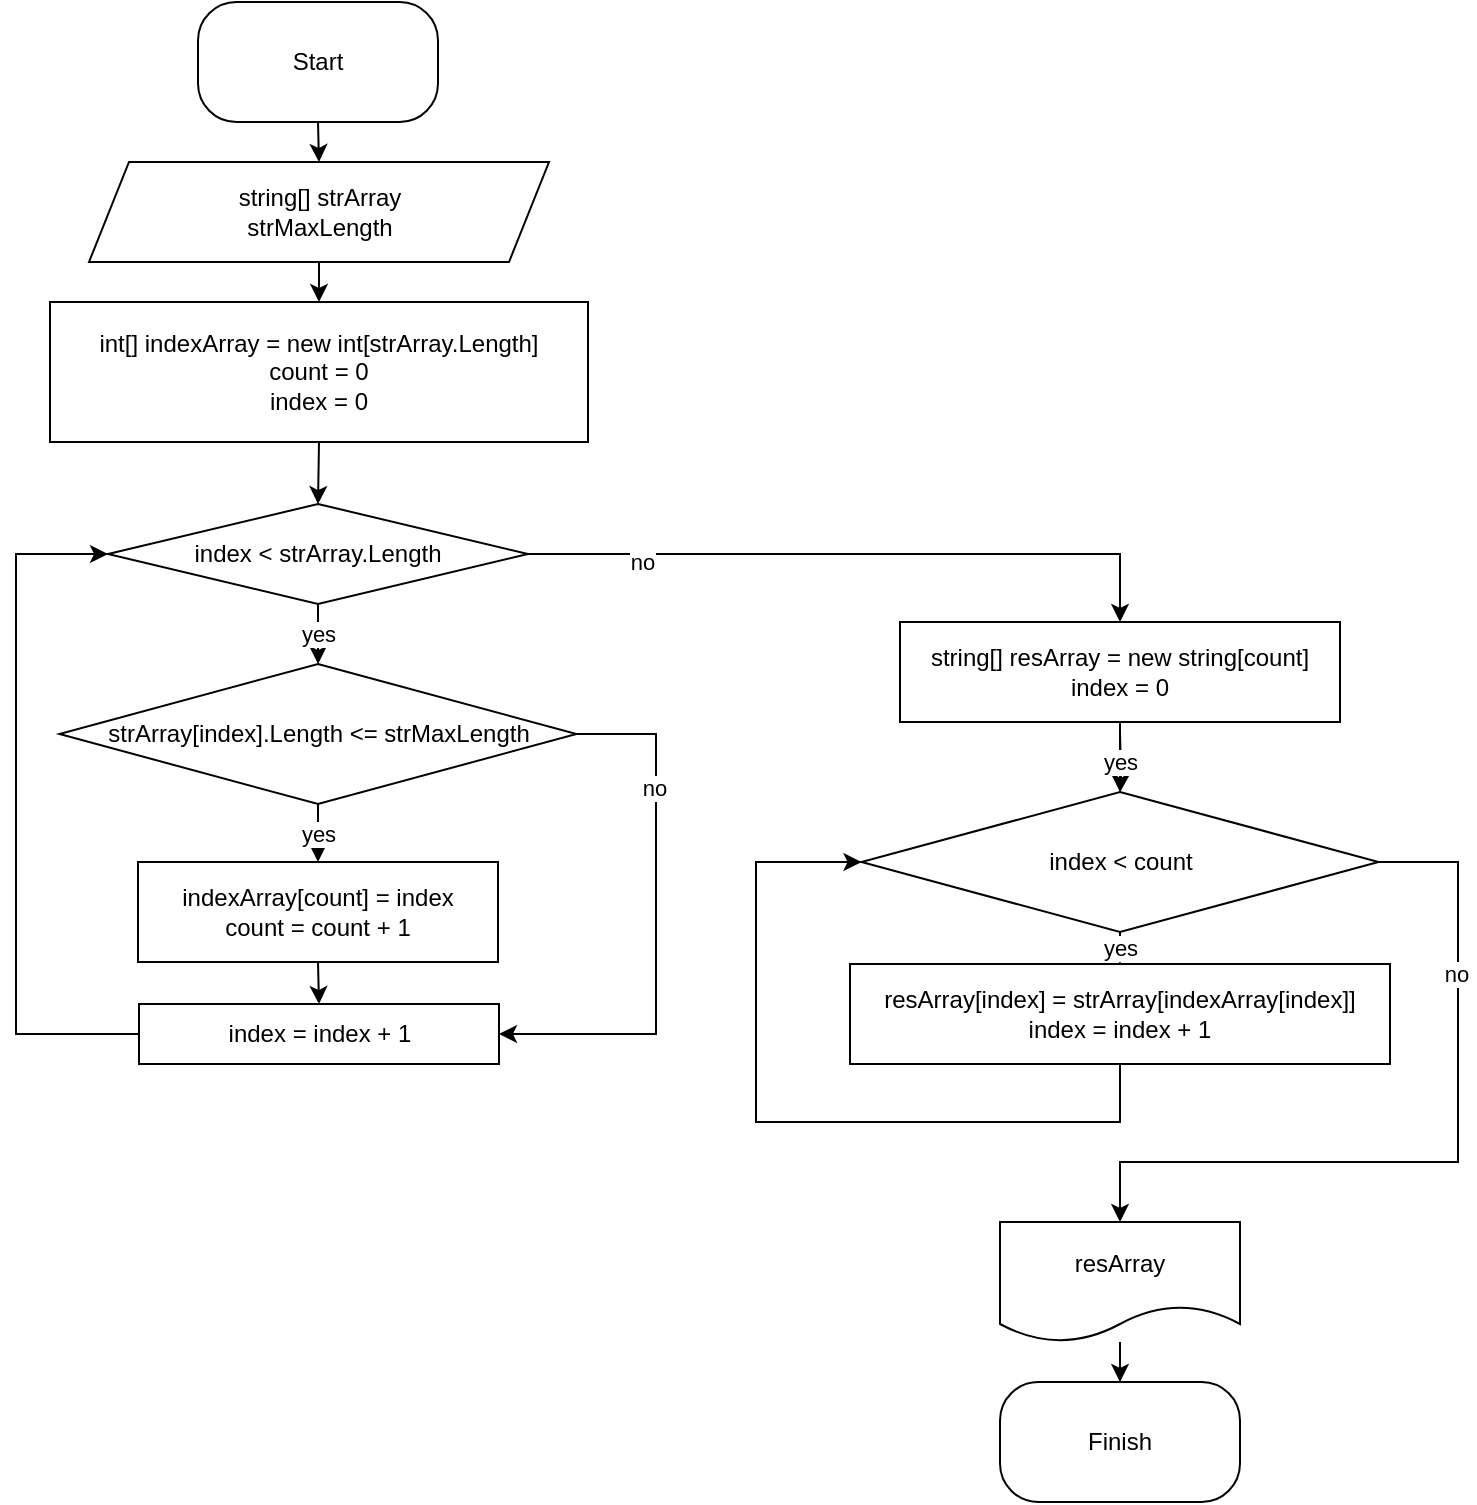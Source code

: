 <mxfile version="21.0.8" type="google"><diagram name="Page-1" id="AZduETdy5uTq8wtNKW7s"><mxGraphModel grid="1" page="1" gridSize="10" guides="1" tooltips="1" connect="1" arrows="1" fold="1" pageScale="1" pageWidth="850" pageHeight="1100" math="0" shadow="0"><root><mxCell id="0"/><mxCell id="1" parent="0"/><mxCell id="RNezte2mO997BJoEn0oc-1" style="edgeStyle=orthogonalEdgeStyle;rounded=0;orthogonalLoop=1;jettySize=auto;html=1;exitX=0.5;exitY=1;exitDx=0;exitDy=0;entryX=0.5;entryY=0;entryDx=0;entryDy=0;" edge="1" parent="1" source="RNezte2mO997BJoEn0oc-2" target="RNezte2mO997BJoEn0oc-11"><mxGeometry relative="1" as="geometry"/></mxCell><mxCell id="RNezte2mO997BJoEn0oc-2" value="Start" style="rounded=1;whiteSpace=wrap;html=1;arcSize=32;" vertex="1" parent="1"><mxGeometry x="171" y="30" width="120" height="60" as="geometry"/></mxCell><mxCell id="RNezte2mO997BJoEn0oc-3" style="edgeStyle=orthogonalEdgeStyle;rounded=0;orthogonalLoop=1;jettySize=auto;html=1;exitX=1;exitY=0.5;exitDx=0;exitDy=0;entryX=0.5;entryY=0;entryDx=0;entryDy=0;" edge="1" parent="1" source="RNezte2mO997BJoEn0oc-13" target="RNezte2mO997BJoEn0oc-21"><mxGeometry relative="1" as="geometry"><mxPoint x="570" y="340" as="targetPoint"/><mxPoint x="280" y="506" as="sourcePoint"/></mxGeometry></mxCell><mxCell id="RNezte2mO997BJoEn0oc-4" value="no" style="edgeLabel;html=1;align=center;verticalAlign=middle;resizable=0;points=[];" connectable="0" vertex="1" parent="RNezte2mO997BJoEn0oc-3"><mxGeometry x="-0.659" y="-4" relative="1" as="geometry"><mxPoint as="offset"/></mxGeometry></mxCell><mxCell id="RNezte2mO997BJoEn0oc-5" style="edgeStyle=orthogonalEdgeStyle;rounded=0;orthogonalLoop=1;jettySize=auto;html=1;entryX=0.5;entryY=0;entryDx=0;entryDy=0;" edge="1" parent="1" source="RNezte2mO997BJoEn0oc-6" target="RNezte2mO997BJoEn0oc-7"><mxGeometry relative="1" as="geometry"/></mxCell><mxCell id="RNezte2mO997BJoEn0oc-6" value="resArray" style="shape=document;whiteSpace=wrap;html=1;boundedLbl=1;" vertex="1" parent="1"><mxGeometry x="572" y="640" width="120" height="60" as="geometry"/></mxCell><mxCell id="RNezte2mO997BJoEn0oc-7" value="Finish" style="rounded=1;whiteSpace=wrap;html=1;arcSize=32;" vertex="1" parent="1"><mxGeometry x="572" y="720" width="120" height="60" as="geometry"/></mxCell><mxCell id="RNezte2mO997BJoEn0oc-8" style="edgeStyle=orthogonalEdgeStyle;rounded=0;orthogonalLoop=1;jettySize=auto;html=1;exitX=0.5;exitY=1;exitDx=0;exitDy=0;entryX=0.5;entryY=0;entryDx=0;entryDy=0;" edge="1" parent="1" source="RNezte2mO997BJoEn0oc-9" target="RNezte2mO997BJoEn0oc-13"><mxGeometry relative="1" as="geometry"><mxPoint x="231" y="261" as="sourcePoint"/></mxGeometry></mxCell><mxCell id="RNezte2mO997BJoEn0oc-9" value="int[] indexArray = new int[strArray.Length]&lt;br&gt;count = 0&lt;br&gt;index = 0" style="rounded=0;whiteSpace=wrap;html=1;" vertex="1" parent="1"><mxGeometry x="97" y="180" width="269" height="70" as="geometry"/></mxCell><mxCell id="RNezte2mO997BJoEn0oc-10" style="edgeStyle=orthogonalEdgeStyle;rounded=0;orthogonalLoop=1;jettySize=auto;html=1;exitX=0.5;exitY=1;exitDx=0;exitDy=0;entryX=0.5;entryY=0;entryDx=0;entryDy=0;" edge="1" parent="1" source="RNezte2mO997BJoEn0oc-11" target="RNezte2mO997BJoEn0oc-9"><mxGeometry relative="1" as="geometry"/></mxCell><mxCell id="RNezte2mO997BJoEn0oc-11" value="string[] strArray&lt;br&gt;strMaxLength" style="shape=parallelogram;perimeter=parallelogramPerimeter;whiteSpace=wrap;html=1;fixedSize=1;" vertex="1" parent="1"><mxGeometry x="116.5" y="110" width="230" height="50" as="geometry"/></mxCell><mxCell id="RNezte2mO997BJoEn0oc-12" value="yes" style="edgeStyle=orthogonalEdgeStyle;rounded=0;orthogonalLoop=1;jettySize=auto;html=1;exitX=0.5;exitY=1;exitDx=0;exitDy=0;" edge="1" parent="1" source="RNezte2mO997BJoEn0oc-13" target="RNezte2mO997BJoEn0oc-19"><mxGeometry relative="1" as="geometry"><mxPoint x="310" y="341" as="targetPoint"/></mxGeometry></mxCell><mxCell id="RNezte2mO997BJoEn0oc-13" value="index &amp;lt; strArray.Length" style="rhombus;whiteSpace=wrap;html=1;" vertex="1" parent="1"><mxGeometry x="126" y="281" width="210" height="50" as="geometry"/></mxCell><mxCell id="RNezte2mO997BJoEn0oc-14" style="edgeStyle=orthogonalEdgeStyle;rounded=0;orthogonalLoop=1;jettySize=auto;html=1;exitX=0.5;exitY=1;exitDx=0;exitDy=0;entryX=0.5;entryY=0;entryDx=0;entryDy=0;" edge="1" parent="1" source="RNezte2mO997BJoEn0oc-15" target="RNezte2mO997BJoEn0oc-23"><mxGeometry relative="1" as="geometry"/></mxCell><mxCell id="RNezte2mO997BJoEn0oc-15" value="indexArray[count] = index&lt;br&gt;count = count + 1" style="rounded=0;whiteSpace=wrap;html=1;" vertex="1" parent="1"><mxGeometry x="141" y="460" width="180" height="50" as="geometry"/></mxCell><mxCell id="RNezte2mO997BJoEn0oc-16" value="yes" style="edgeStyle=orthogonalEdgeStyle;rounded=0;orthogonalLoop=1;jettySize=auto;html=1;exitX=0.5;exitY=1;exitDx=0;exitDy=0;entryX=0.5;entryY=0;entryDx=0;entryDy=0;" edge="1" parent="1" source="RNezte2mO997BJoEn0oc-19" target="RNezte2mO997BJoEn0oc-15"><mxGeometry relative="1" as="geometry"/></mxCell><mxCell id="RNezte2mO997BJoEn0oc-17" style="edgeStyle=orthogonalEdgeStyle;rounded=0;orthogonalLoop=1;jettySize=auto;html=1;exitX=1;exitY=0.5;exitDx=0;exitDy=0;entryX=1;entryY=0.5;entryDx=0;entryDy=0;" edge="1" parent="1" source="RNezte2mO997BJoEn0oc-19" target="RNezte2mO997BJoEn0oc-23"><mxGeometry relative="1" as="geometry"><Array as="points"><mxPoint x="400" y="396"/><mxPoint x="400" y="546"/></Array></mxGeometry></mxCell><mxCell id="RNezte2mO997BJoEn0oc-18" value="no" style="edgeLabel;html=1;align=center;verticalAlign=middle;resizable=0;points=[];" connectable="0" vertex="1" parent="RNezte2mO997BJoEn0oc-17"><mxGeometry x="-0.509" y="-1" relative="1" as="geometry"><mxPoint as="offset"/></mxGeometry></mxCell><mxCell id="RNezte2mO997BJoEn0oc-19" value="strArray[index].Length &amp;lt;= strMaxLength" style="rhombus;whiteSpace=wrap;html=1;" vertex="1" parent="1"><mxGeometry x="101.75" y="361" width="258.5" height="70" as="geometry"/></mxCell><mxCell id="RNezte2mO997BJoEn0oc-38" value="" style="edgeStyle=orthogonalEdgeStyle;rounded=0;orthogonalLoop=1;jettySize=auto;html=1;" edge="1" parent="1" source="RNezte2mO997BJoEn0oc-21" target="RNezte2mO997BJoEn0oc-35"><mxGeometry relative="1" as="geometry"/></mxCell><mxCell id="RNezte2mO997BJoEn0oc-21" value="string[] resArray = new string[count]&lt;br&gt;index = 0" style="rounded=0;whiteSpace=wrap;html=1;" vertex="1" parent="1"><mxGeometry x="522" y="340" width="220" height="50" as="geometry"/></mxCell><mxCell id="RNezte2mO997BJoEn0oc-22" style="edgeStyle=orthogonalEdgeStyle;rounded=0;orthogonalLoop=1;jettySize=auto;html=1;exitX=0;exitY=0.5;exitDx=0;exitDy=0;entryX=0;entryY=0.5;entryDx=0;entryDy=0;" edge="1" parent="1" source="RNezte2mO997BJoEn0oc-23" target="RNezte2mO997BJoEn0oc-13"><mxGeometry relative="1" as="geometry"><Array as="points"><mxPoint x="80" y="546"/><mxPoint x="80" y="306"/></Array></mxGeometry></mxCell><mxCell id="RNezte2mO997BJoEn0oc-23" value="index = index + 1" style="rounded=0;whiteSpace=wrap;html=1;" vertex="1" parent="1"><mxGeometry x="141.5" y="531" width="180" height="30" as="geometry"/></mxCell><mxCell id="RNezte2mO997BJoEn0oc-28" value="yes" style="edgeStyle=orthogonalEdgeStyle;rounded=0;orthogonalLoop=1;jettySize=auto;html=1;exitX=0.5;exitY=1;exitDx=0;exitDy=0;" edge="1" parent="1" target="RNezte2mO997BJoEn0oc-35"><mxGeometry relative="1" as="geometry"><mxPoint x="711" y="405" as="targetPoint"/><mxPoint x="632" y="395" as="sourcePoint"/></mxGeometry></mxCell><mxCell id="RNezte2mO997BJoEn0oc-30" style="edgeStyle=orthogonalEdgeStyle;rounded=0;orthogonalLoop=1;jettySize=auto;html=1;exitX=0.5;exitY=1;exitDx=0;exitDy=0;entryX=0;entryY=0.5;entryDx=0;entryDy=0;" edge="1" parent="1" source="RNezte2mO997BJoEn0oc-31" target="RNezte2mO997BJoEn0oc-35"><mxGeometry relative="1" as="geometry"><mxPoint x="500" y="580" as="targetPoint"/><Array as="points"><mxPoint x="632" y="590"/><mxPoint x="450" y="590"/><mxPoint x="450" y="460"/></Array></mxGeometry></mxCell><mxCell id="RNezte2mO997BJoEn0oc-31" value="resArray[index] = strArray[indexArray[index]]&lt;br&gt;index = index + 1" style="rounded=0;whiteSpace=wrap;html=1;" vertex="1" parent="1"><mxGeometry x="497" y="511" width="270" height="50" as="geometry"/></mxCell><mxCell id="RNezte2mO997BJoEn0oc-32" value="yes" style="edgeStyle=orthogonalEdgeStyle;rounded=0;orthogonalLoop=1;jettySize=auto;html=1;exitX=0.5;exitY=1;exitDx=0;exitDy=0;entryX=0.5;entryY=0;entryDx=0;entryDy=0;" edge="1" parent="1" source="RNezte2mO997BJoEn0oc-35" target="RNezte2mO997BJoEn0oc-31"><mxGeometry relative="1" as="geometry"/></mxCell><mxCell id="RNezte2mO997BJoEn0oc-33" style="edgeStyle=orthogonalEdgeStyle;rounded=0;orthogonalLoop=1;jettySize=auto;html=1;exitX=1;exitY=0.5;exitDx=0;exitDy=0;entryX=0.5;entryY=0;entryDx=0;entryDy=0;" edge="1" parent="1" source="RNezte2mO997BJoEn0oc-35" target="RNezte2mO997BJoEn0oc-6"><mxGeometry relative="1" as="geometry"><mxPoint x="722.5" y="610" as="targetPoint"/><Array as="points"><mxPoint x="801" y="460"/><mxPoint x="801" y="610"/><mxPoint x="632" y="610"/></Array></mxGeometry></mxCell><mxCell id="RNezte2mO997BJoEn0oc-34" value="no" style="edgeLabel;html=1;align=center;verticalAlign=middle;resizable=0;points=[];" connectable="0" vertex="1" parent="RNezte2mO997BJoEn0oc-33"><mxGeometry x="-0.509" y="-1" relative="1" as="geometry"><mxPoint as="offset"/></mxGeometry></mxCell><mxCell id="RNezte2mO997BJoEn0oc-35" value="index &amp;lt; count" style="rhombus;whiteSpace=wrap;html=1;" vertex="1" parent="1"><mxGeometry x="502.75" y="425" width="258.5" height="70" as="geometry"/></mxCell></root></mxGraphModel></diagram></mxfile>
